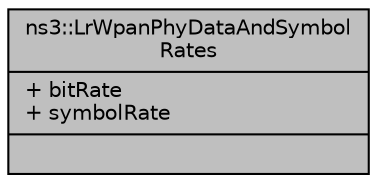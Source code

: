 digraph "ns3::LrWpanPhyDataAndSymbolRates"
{
  edge [fontname="Helvetica",fontsize="10",labelfontname="Helvetica",labelfontsize="10"];
  node [fontname="Helvetica",fontsize="10",shape=record];
  Node1 [label="{ns3::LrWpanPhyDataAndSymbol\lRates\n|+ bitRate\l+ symbolRate\l|}",height=0.2,width=0.4,color="black", fillcolor="grey75", style="filled", fontcolor="black"];
}
